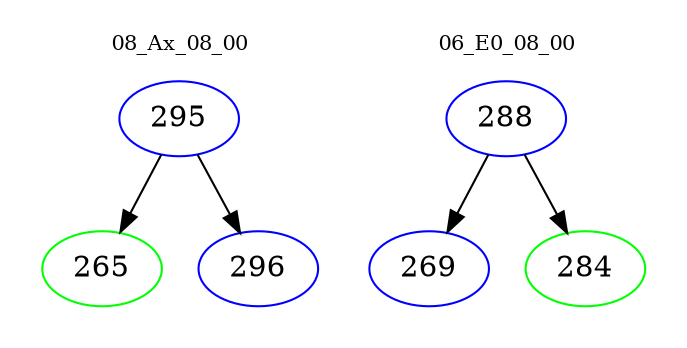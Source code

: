 digraph{
subgraph cluster_0 {
color = white
label = "08_Ax_08_00";
fontsize=10;
T0_295 [label="295", color="blue"]
T0_295 -> T0_265 [color="black"]
T0_265 [label="265", color="green"]
T0_295 -> T0_296 [color="black"]
T0_296 [label="296", color="blue"]
}
subgraph cluster_1 {
color = white
label = "06_E0_08_00";
fontsize=10;
T1_288 [label="288", color="blue"]
T1_288 -> T1_269 [color="black"]
T1_269 [label="269", color="blue"]
T1_288 -> T1_284 [color="black"]
T1_284 [label="284", color="green"]
}
}
